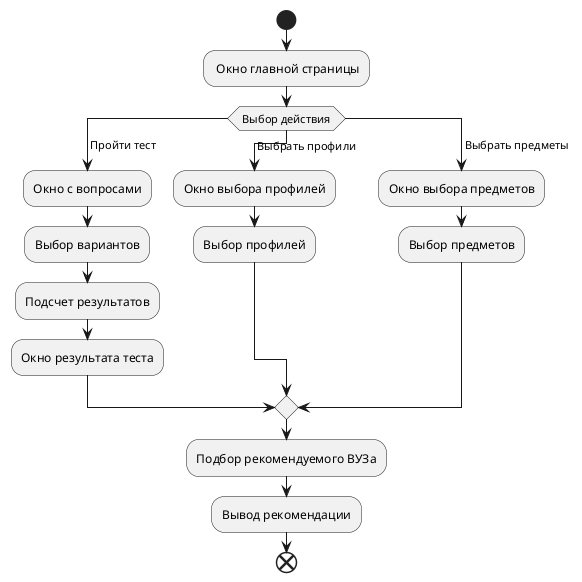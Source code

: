 @startuml
'https://plantuml.com/activity-diagram-beta

start

: Окно главной страницы;

switch ( Выбор действия )
case ( Пройти тест )
  :Окно с вопросами;
  :Выбор вариантов;
  :Подсчет результатов;
  :Окно результата теста;
case ( Выбрать профили )
  :Окно выбора профилей;
  :Выбор профилей;
case ( Выбрать предметы )
  :Окно выбора предметов;
  :Выбор предметов;

endswitch


:Подбор рекомендуемого ВУЗа;
:Вывод рекомендации;


end
@enduml
